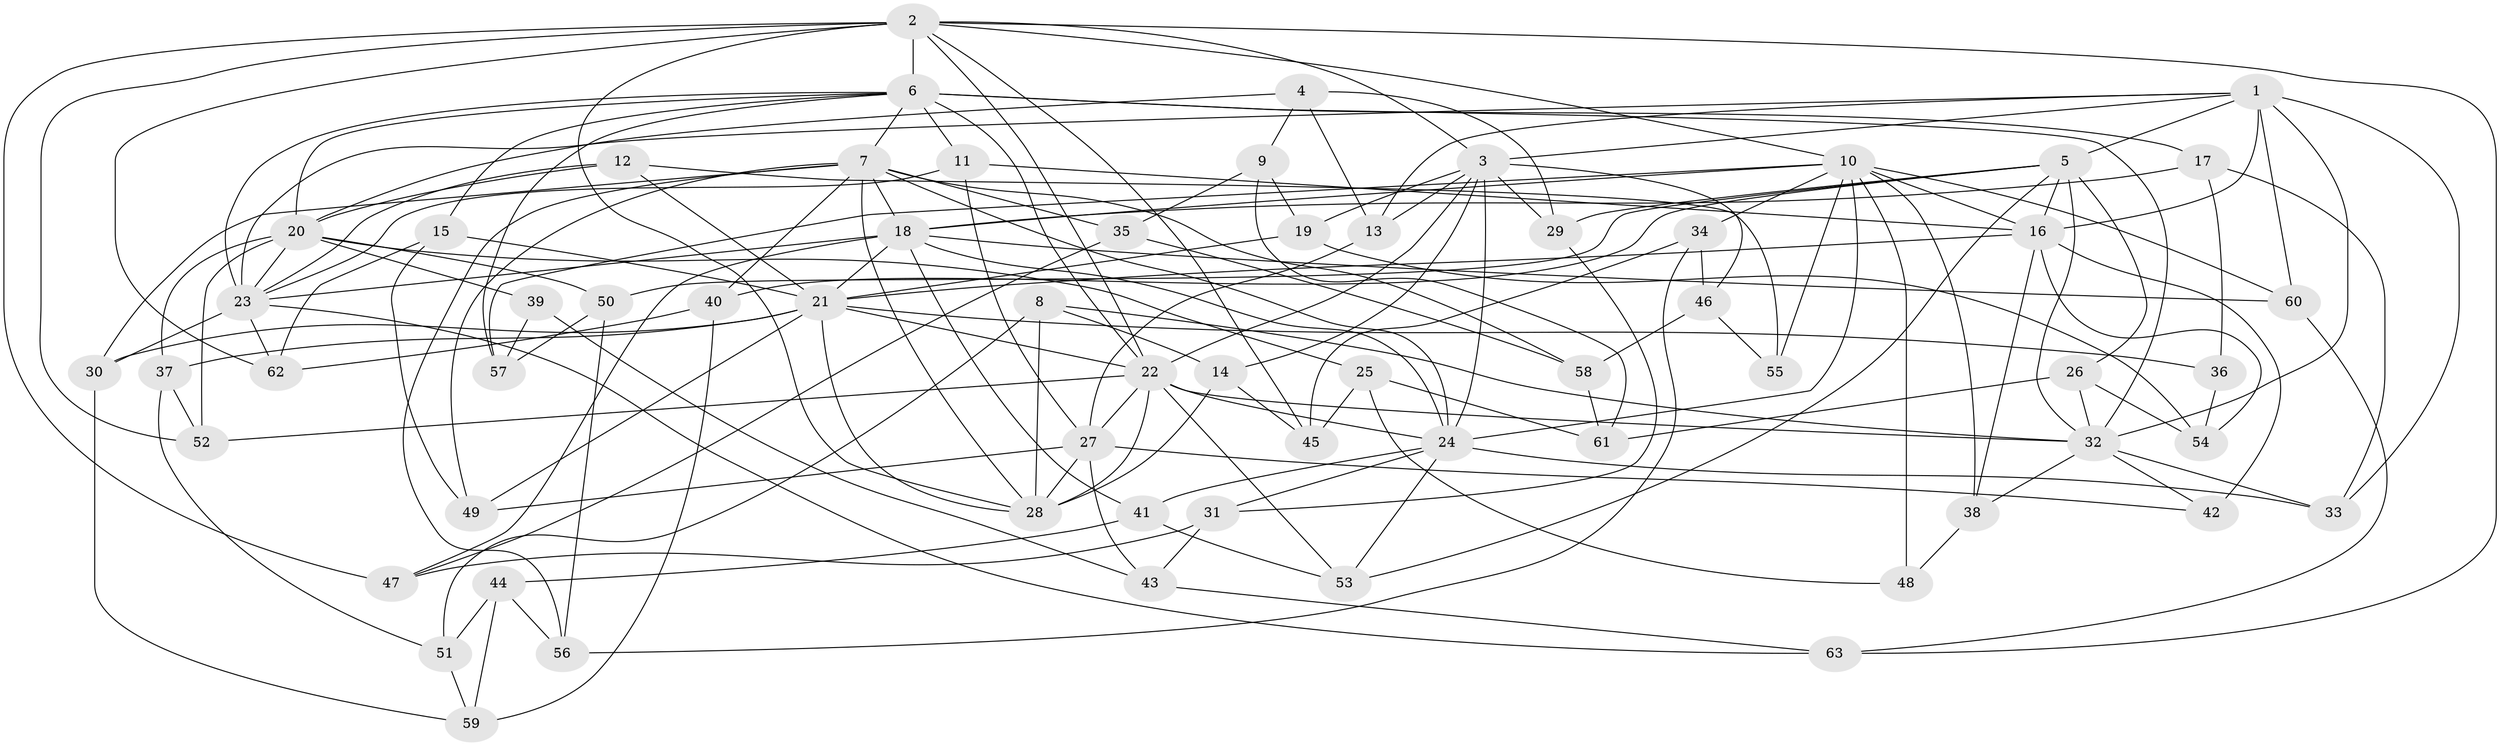 // original degree distribution, {4: 1.0}
// Generated by graph-tools (version 1.1) at 2025/38/03/09/25 02:38:16]
// undirected, 63 vertices, 166 edges
graph export_dot {
graph [start="1"]
  node [color=gray90,style=filled];
  1;
  2;
  3;
  4;
  5;
  6;
  7;
  8;
  9;
  10;
  11;
  12;
  13;
  14;
  15;
  16;
  17;
  18;
  19;
  20;
  21;
  22;
  23;
  24;
  25;
  26;
  27;
  28;
  29;
  30;
  31;
  32;
  33;
  34;
  35;
  36;
  37;
  38;
  39;
  40;
  41;
  42;
  43;
  44;
  45;
  46;
  47;
  48;
  49;
  50;
  51;
  52;
  53;
  54;
  55;
  56;
  57;
  58;
  59;
  60;
  61;
  62;
  63;
  1 -- 3 [weight=1.0];
  1 -- 5 [weight=2.0];
  1 -- 13 [weight=1.0];
  1 -- 16 [weight=2.0];
  1 -- 23 [weight=1.0];
  1 -- 32 [weight=2.0];
  1 -- 33 [weight=2.0];
  1 -- 60 [weight=1.0];
  2 -- 3 [weight=1.0];
  2 -- 6 [weight=3.0];
  2 -- 10 [weight=1.0];
  2 -- 22 [weight=1.0];
  2 -- 28 [weight=1.0];
  2 -- 45 [weight=1.0];
  2 -- 47 [weight=1.0];
  2 -- 52 [weight=1.0];
  2 -- 62 [weight=1.0];
  2 -- 63 [weight=1.0];
  3 -- 13 [weight=1.0];
  3 -- 14 [weight=1.0];
  3 -- 19 [weight=1.0];
  3 -- 22 [weight=1.0];
  3 -- 24 [weight=2.0];
  3 -- 29 [weight=1.0];
  3 -- 46 [weight=1.0];
  4 -- 9 [weight=1.0];
  4 -- 13 [weight=1.0];
  4 -- 20 [weight=1.0];
  4 -- 29 [weight=1.0];
  5 -- 16 [weight=1.0];
  5 -- 26 [weight=1.0];
  5 -- 29 [weight=1.0];
  5 -- 32 [weight=2.0];
  5 -- 40 [weight=1.0];
  5 -- 50 [weight=1.0];
  5 -- 53 [weight=1.0];
  6 -- 7 [weight=1.0];
  6 -- 11 [weight=1.0];
  6 -- 15 [weight=1.0];
  6 -- 17 [weight=1.0];
  6 -- 20 [weight=1.0];
  6 -- 22 [weight=1.0];
  6 -- 23 [weight=1.0];
  6 -- 32 [weight=1.0];
  6 -- 57 [weight=1.0];
  7 -- 18 [weight=1.0];
  7 -- 24 [weight=1.0];
  7 -- 28 [weight=1.0];
  7 -- 30 [weight=1.0];
  7 -- 35 [weight=1.0];
  7 -- 40 [weight=1.0];
  7 -- 49 [weight=1.0];
  7 -- 56 [weight=1.0];
  7 -- 58 [weight=1.0];
  8 -- 14 [weight=1.0];
  8 -- 28 [weight=1.0];
  8 -- 32 [weight=1.0];
  8 -- 51 [weight=1.0];
  9 -- 19 [weight=1.0];
  9 -- 35 [weight=1.0];
  9 -- 61 [weight=1.0];
  10 -- 16 [weight=1.0];
  10 -- 18 [weight=1.0];
  10 -- 24 [weight=1.0];
  10 -- 34 [weight=1.0];
  10 -- 38 [weight=1.0];
  10 -- 48 [weight=2.0];
  10 -- 55 [weight=2.0];
  10 -- 57 [weight=1.0];
  10 -- 60 [weight=1.0];
  11 -- 16 [weight=1.0];
  11 -- 23 [weight=1.0];
  11 -- 27 [weight=1.0];
  12 -- 20 [weight=1.0];
  12 -- 21 [weight=1.0];
  12 -- 23 [weight=1.0];
  12 -- 55 [weight=1.0];
  13 -- 27 [weight=1.0];
  14 -- 28 [weight=1.0];
  14 -- 45 [weight=1.0];
  15 -- 21 [weight=1.0];
  15 -- 49 [weight=1.0];
  15 -- 62 [weight=1.0];
  16 -- 21 [weight=1.0];
  16 -- 38 [weight=1.0];
  16 -- 42 [weight=2.0];
  16 -- 54 [weight=1.0];
  17 -- 18 [weight=1.0];
  17 -- 33 [weight=1.0];
  17 -- 36 [weight=1.0];
  18 -- 21 [weight=1.0];
  18 -- 23 [weight=2.0];
  18 -- 24 [weight=1.0];
  18 -- 41 [weight=1.0];
  18 -- 47 [weight=1.0];
  18 -- 60 [weight=1.0];
  19 -- 21 [weight=1.0];
  19 -- 54 [weight=1.0];
  20 -- 23 [weight=1.0];
  20 -- 25 [weight=1.0];
  20 -- 37 [weight=1.0];
  20 -- 39 [weight=2.0];
  20 -- 50 [weight=1.0];
  20 -- 52 [weight=1.0];
  21 -- 22 [weight=1.0];
  21 -- 28 [weight=1.0];
  21 -- 30 [weight=1.0];
  21 -- 36 [weight=2.0];
  21 -- 37 [weight=1.0];
  21 -- 49 [weight=1.0];
  22 -- 24 [weight=1.0];
  22 -- 27 [weight=1.0];
  22 -- 28 [weight=1.0];
  22 -- 32 [weight=1.0];
  22 -- 52 [weight=1.0];
  22 -- 53 [weight=1.0];
  23 -- 30 [weight=1.0];
  23 -- 62 [weight=1.0];
  23 -- 63 [weight=1.0];
  24 -- 31 [weight=1.0];
  24 -- 33 [weight=1.0];
  24 -- 41 [weight=1.0];
  24 -- 53 [weight=1.0];
  25 -- 45 [weight=1.0];
  25 -- 48 [weight=1.0];
  25 -- 61 [weight=1.0];
  26 -- 32 [weight=1.0];
  26 -- 54 [weight=1.0];
  26 -- 61 [weight=1.0];
  27 -- 28 [weight=4.0];
  27 -- 42 [weight=1.0];
  27 -- 43 [weight=1.0];
  27 -- 49 [weight=1.0];
  29 -- 31 [weight=1.0];
  30 -- 59 [weight=1.0];
  31 -- 43 [weight=1.0];
  31 -- 47 [weight=1.0];
  32 -- 33 [weight=2.0];
  32 -- 38 [weight=1.0];
  32 -- 42 [weight=1.0];
  34 -- 45 [weight=1.0];
  34 -- 46 [weight=1.0];
  34 -- 56 [weight=1.0];
  35 -- 47 [weight=1.0];
  35 -- 58 [weight=1.0];
  36 -- 54 [weight=1.0];
  37 -- 51 [weight=1.0];
  37 -- 52 [weight=1.0];
  38 -- 48 [weight=1.0];
  39 -- 43 [weight=1.0];
  39 -- 57 [weight=1.0];
  40 -- 59 [weight=1.0];
  40 -- 62 [weight=1.0];
  41 -- 44 [weight=1.0];
  41 -- 53 [weight=1.0];
  43 -- 63 [weight=1.0];
  44 -- 51 [weight=1.0];
  44 -- 56 [weight=1.0];
  44 -- 59 [weight=1.0];
  46 -- 55 [weight=1.0];
  46 -- 58 [weight=1.0];
  50 -- 56 [weight=1.0];
  50 -- 57 [weight=1.0];
  51 -- 59 [weight=1.0];
  58 -- 61 [weight=1.0];
  60 -- 63 [weight=1.0];
}
